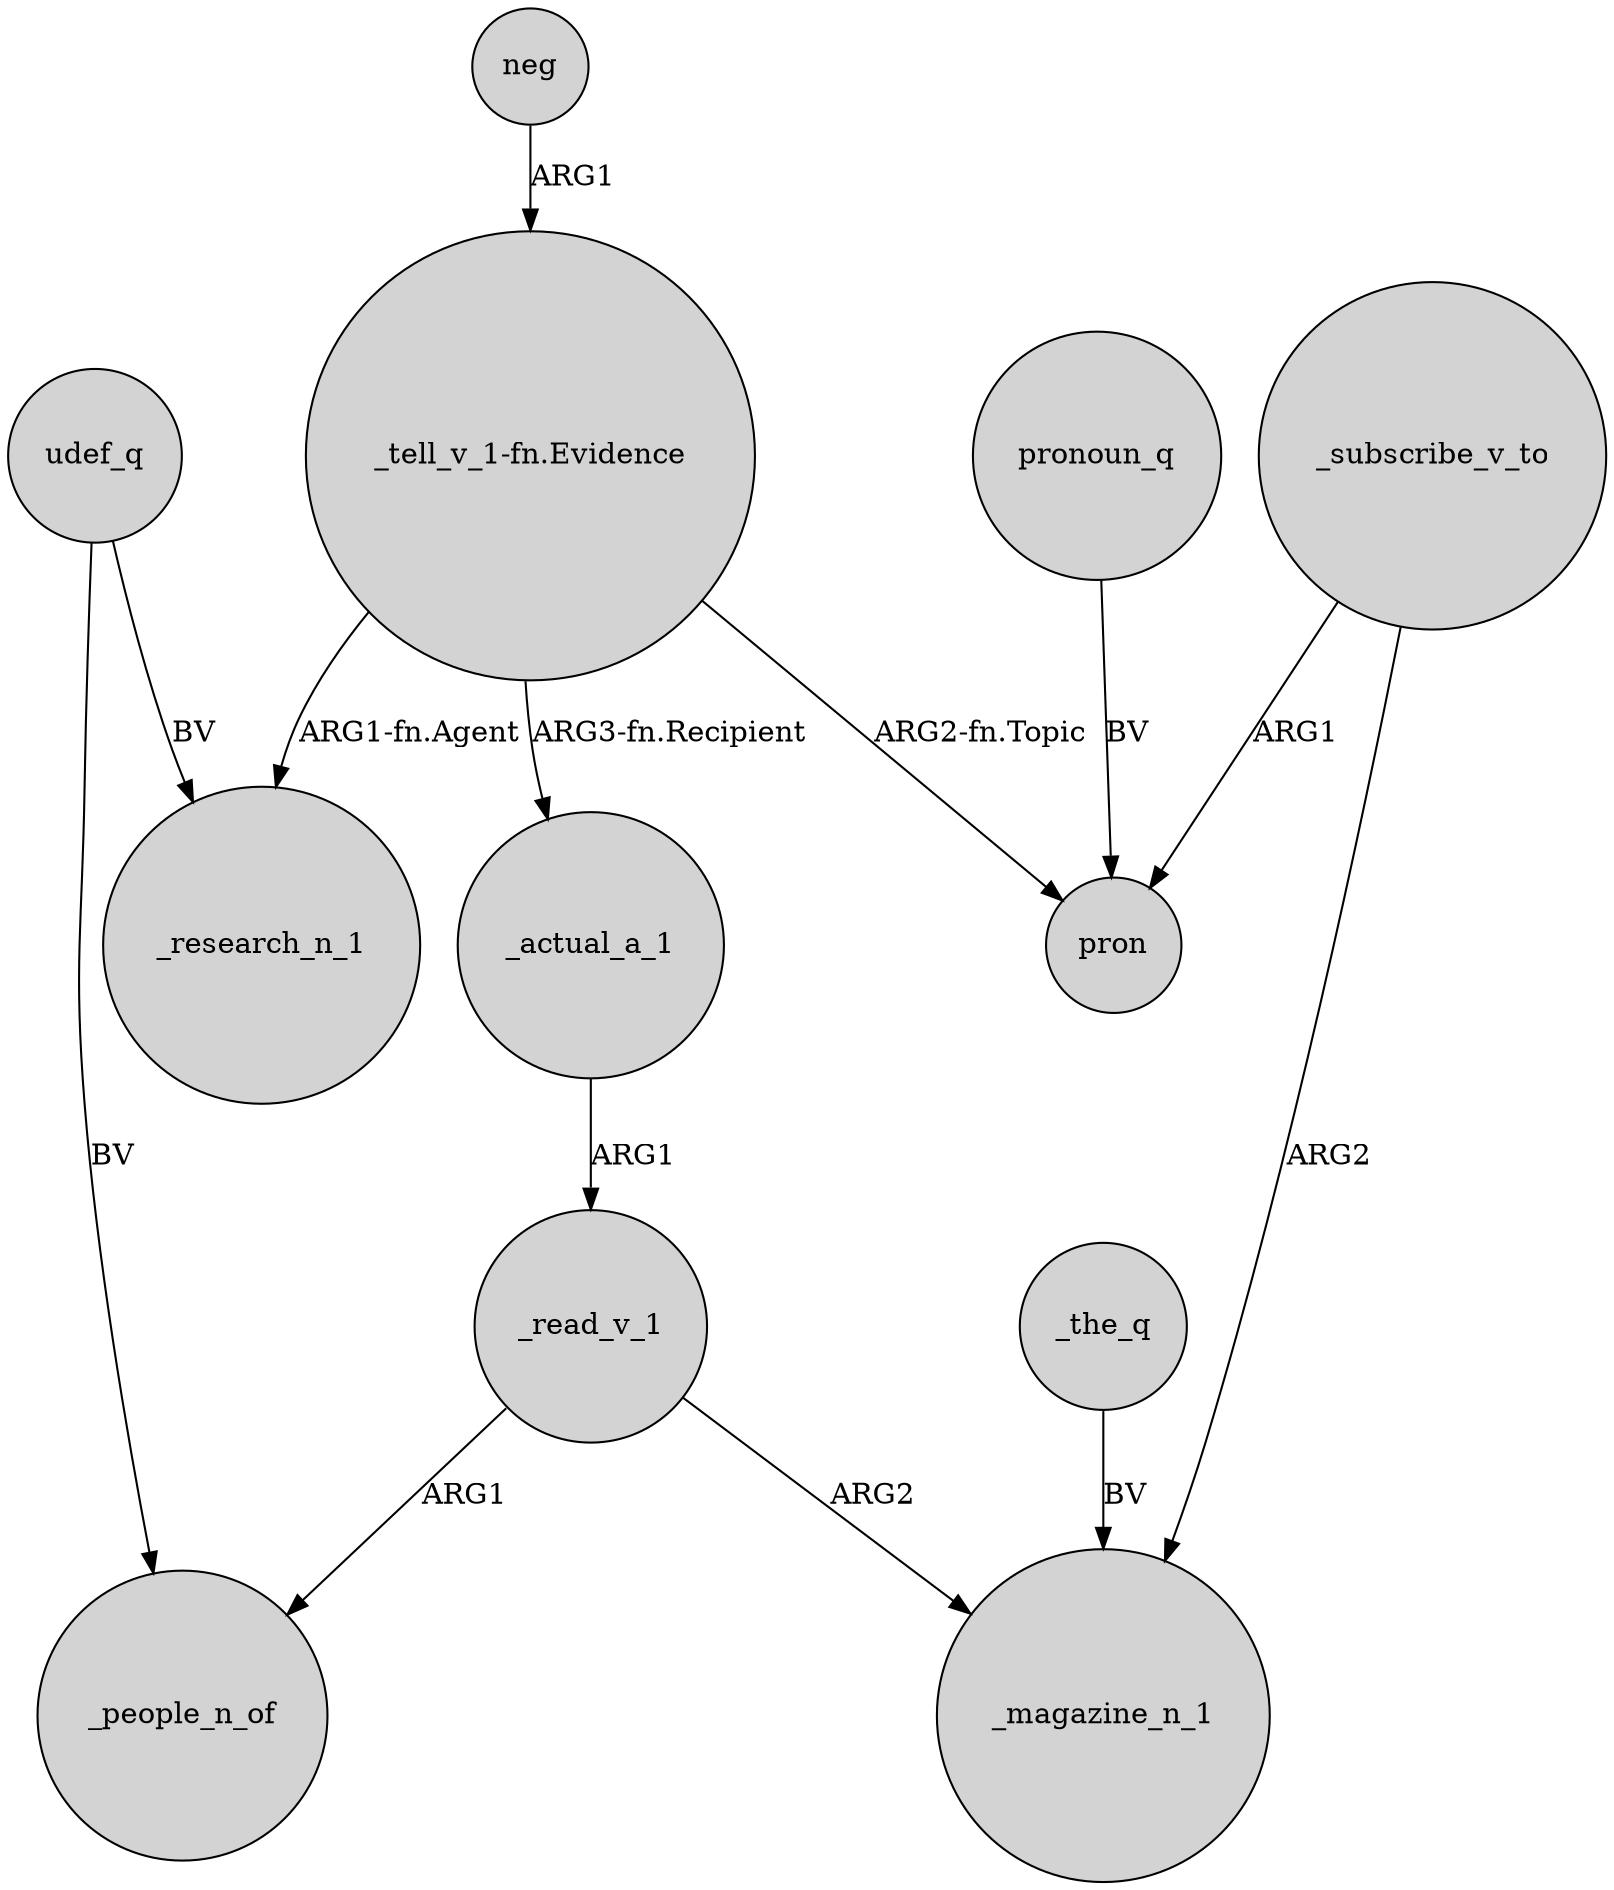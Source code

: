 digraph {
	node [shape=circle style=filled]
	udef_q -> _research_n_1 [label=BV]
	_the_q -> _magazine_n_1 [label=BV]
	neg -> "_tell_v_1-fn.Evidence" [label=ARG1]
	_actual_a_1 -> _read_v_1 [label=ARG1]
	"_tell_v_1-fn.Evidence" -> _actual_a_1 [label="ARG3-fn.Recipient"]
	_read_v_1 -> _magazine_n_1 [label=ARG2]
	_subscribe_v_to -> pron [label=ARG1]
	udef_q -> _people_n_of [label=BV]
	_read_v_1 -> _people_n_of [label=ARG1]
	_subscribe_v_to -> _magazine_n_1 [label=ARG2]
	"_tell_v_1-fn.Evidence" -> pron [label="ARG2-fn.Topic"]
	"_tell_v_1-fn.Evidence" -> _research_n_1 [label="ARG1-fn.Agent"]
	pronoun_q -> pron [label=BV]
}
